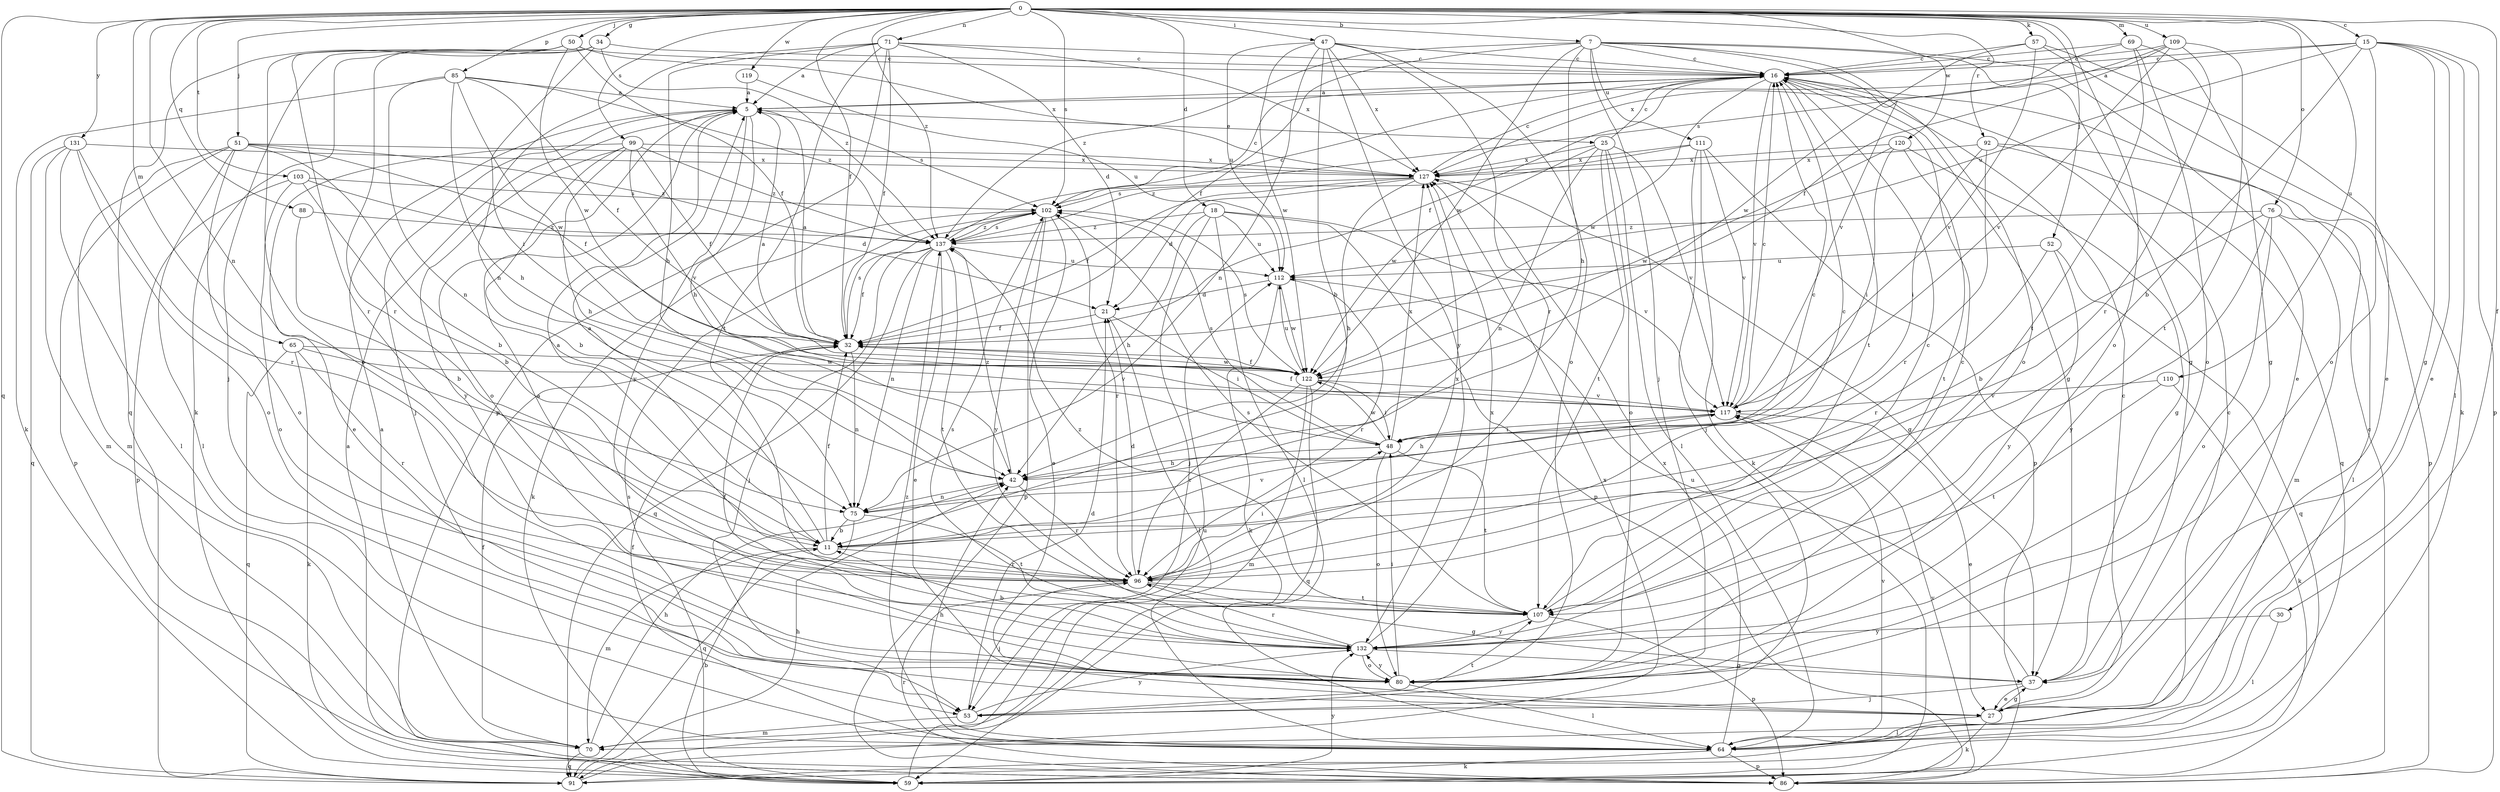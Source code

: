 strict digraph  {
0;
5;
7;
11;
15;
16;
18;
21;
25;
27;
30;
32;
34;
37;
42;
47;
48;
50;
51;
52;
53;
57;
59;
64;
65;
69;
70;
71;
75;
76;
80;
85;
86;
88;
91;
92;
96;
99;
102;
103;
107;
109;
110;
111;
112;
117;
119;
120;
122;
127;
131;
132;
137;
0 -> 7  [label=b];
0 -> 15  [label=c];
0 -> 18  [label=d];
0 -> 30  [label=f];
0 -> 32  [label=f];
0 -> 34  [label=g];
0 -> 47  [label=i];
0 -> 50  [label=j];
0 -> 51  [label=j];
0 -> 52  [label=j];
0 -> 57  [label=k];
0 -> 65  [label=m];
0 -> 69  [label=m];
0 -> 71  [label=n];
0 -> 75  [label=n];
0 -> 76  [label=o];
0 -> 80  [label=o];
0 -> 85  [label=p];
0 -> 88  [label=q];
0 -> 91  [label=q];
0 -> 92  [label=r];
0 -> 99  [label=s];
0 -> 102  [label=s];
0 -> 103  [label=t];
0 -> 109  [label=u];
0 -> 110  [label=u];
0 -> 119  [label=w];
0 -> 120  [label=w];
0 -> 131  [label=y];
0 -> 137  [label=z];
5 -> 25  [label=e];
5 -> 42  [label=h];
5 -> 53  [label=j];
5 -> 80  [label=o];
5 -> 102  [label=s];
5 -> 132  [label=y];
7 -> 16  [label=c];
7 -> 27  [label=e];
7 -> 32  [label=f];
7 -> 37  [label=g];
7 -> 42  [label=h];
7 -> 53  [label=j];
7 -> 80  [label=o];
7 -> 111  [label=u];
7 -> 117  [label=v];
7 -> 122  [label=w];
7 -> 137  [label=z];
11 -> 5  [label=a];
11 -> 16  [label=c];
11 -> 32  [label=f];
11 -> 70  [label=m];
11 -> 96  [label=r];
11 -> 117  [label=v];
15 -> 5  [label=a];
15 -> 11  [label=b];
15 -> 16  [label=c];
15 -> 27  [label=e];
15 -> 37  [label=g];
15 -> 64  [label=l];
15 -> 80  [label=o];
15 -> 86  [label=p];
15 -> 112  [label=u];
16 -> 5  [label=a];
16 -> 32  [label=f];
16 -> 37  [label=g];
16 -> 107  [label=t];
16 -> 117  [label=v];
16 -> 122  [label=w];
18 -> 42  [label=h];
18 -> 53  [label=j];
18 -> 64  [label=l];
18 -> 86  [label=p];
18 -> 112  [label=u];
18 -> 117  [label=v];
18 -> 137  [label=z];
21 -> 32  [label=f];
21 -> 48  [label=i];
21 -> 64  [label=l];
25 -> 16  [label=c];
25 -> 64  [label=l];
25 -> 75  [label=n];
25 -> 80  [label=o];
25 -> 107  [label=t];
25 -> 117  [label=v];
25 -> 122  [label=w];
25 -> 127  [label=x];
27 -> 16  [label=c];
27 -> 37  [label=g];
27 -> 59  [label=k];
27 -> 64  [label=l];
30 -> 64  [label=l];
30 -> 132  [label=y];
32 -> 5  [label=a];
32 -> 75  [label=n];
32 -> 102  [label=s];
32 -> 122  [label=w];
34 -> 16  [label=c];
34 -> 48  [label=i];
34 -> 53  [label=j];
34 -> 59  [label=k];
34 -> 96  [label=r];
34 -> 137  [label=z];
37 -> 27  [label=e];
37 -> 53  [label=j];
37 -> 112  [label=u];
42 -> 75  [label=n];
42 -> 96  [label=r];
42 -> 137  [label=z];
47 -> 11  [label=b];
47 -> 16  [label=c];
47 -> 75  [label=n];
47 -> 80  [label=o];
47 -> 96  [label=r];
47 -> 112  [label=u];
47 -> 122  [label=w];
47 -> 127  [label=x];
47 -> 132  [label=y];
48 -> 42  [label=h];
48 -> 80  [label=o];
48 -> 102  [label=s];
48 -> 107  [label=t];
48 -> 122  [label=w];
48 -> 127  [label=x];
50 -> 16  [label=c];
50 -> 32  [label=f];
50 -> 80  [label=o];
50 -> 91  [label=q];
50 -> 96  [label=r];
50 -> 122  [label=w];
50 -> 127  [label=x];
51 -> 11  [label=b];
51 -> 32  [label=f];
51 -> 64  [label=l];
51 -> 70  [label=m];
51 -> 80  [label=o];
51 -> 86  [label=p];
51 -> 127  [label=x];
51 -> 137  [label=z];
52 -> 91  [label=q];
52 -> 96  [label=r];
52 -> 112  [label=u];
52 -> 132  [label=y];
53 -> 21  [label=d];
53 -> 70  [label=m];
53 -> 107  [label=t];
53 -> 132  [label=y];
57 -> 16  [label=c];
57 -> 27  [label=e];
57 -> 59  [label=k];
57 -> 117  [label=v];
57 -> 122  [label=w];
59 -> 5  [label=a];
59 -> 11  [label=b];
59 -> 102  [label=s];
59 -> 112  [label=u];
59 -> 132  [label=y];
64 -> 16  [label=c];
64 -> 32  [label=f];
64 -> 42  [label=h];
64 -> 59  [label=k];
64 -> 86  [label=p];
64 -> 117  [label=v];
64 -> 127  [label=x];
64 -> 137  [label=z];
65 -> 59  [label=k];
65 -> 91  [label=q];
65 -> 96  [label=r];
65 -> 117  [label=v];
65 -> 122  [label=w];
69 -> 16  [label=c];
69 -> 37  [label=g];
69 -> 80  [label=o];
69 -> 107  [label=t];
69 -> 127  [label=x];
70 -> 5  [label=a];
70 -> 32  [label=f];
70 -> 42  [label=h];
70 -> 91  [label=q];
71 -> 5  [label=a];
71 -> 16  [label=c];
71 -> 21  [label=d];
71 -> 32  [label=f];
71 -> 42  [label=h];
71 -> 75  [label=n];
71 -> 86  [label=p];
71 -> 107  [label=t];
71 -> 127  [label=x];
75 -> 11  [label=b];
75 -> 16  [label=c];
75 -> 91  [label=q];
75 -> 107  [label=t];
76 -> 11  [label=b];
76 -> 64  [label=l];
76 -> 70  [label=m];
76 -> 80  [label=o];
76 -> 132  [label=y];
76 -> 137  [label=z];
80 -> 5  [label=a];
80 -> 48  [label=i];
80 -> 64  [label=l];
80 -> 132  [label=y];
85 -> 5  [label=a];
85 -> 32  [label=f];
85 -> 42  [label=h];
85 -> 59  [label=k];
85 -> 75  [label=n];
85 -> 122  [label=w];
85 -> 137  [label=z];
86 -> 16  [label=c];
86 -> 96  [label=r];
86 -> 117  [label=v];
88 -> 11  [label=b];
88 -> 137  [label=z];
91 -> 42  [label=h];
91 -> 127  [label=x];
92 -> 48  [label=i];
92 -> 86  [label=p];
92 -> 91  [label=q];
92 -> 96  [label=r];
92 -> 127  [label=x];
96 -> 5  [label=a];
96 -> 21  [label=d];
96 -> 37  [label=g];
96 -> 48  [label=i];
96 -> 53  [label=j];
96 -> 107  [label=t];
96 -> 127  [label=x];
99 -> 11  [label=b];
99 -> 27  [label=e];
99 -> 32  [label=f];
99 -> 42  [label=h];
99 -> 117  [label=v];
99 -> 127  [label=x];
99 -> 132  [label=y];
99 -> 137  [label=z];
102 -> 16  [label=c];
102 -> 27  [label=e];
102 -> 59  [label=k];
102 -> 86  [label=p];
102 -> 96  [label=r];
102 -> 132  [label=y];
102 -> 137  [label=z];
103 -> 11  [label=b];
103 -> 21  [label=d];
103 -> 80  [label=o];
103 -> 86  [label=p];
103 -> 102  [label=s];
107 -> 16  [label=c];
107 -> 86  [label=p];
107 -> 102  [label=s];
107 -> 132  [label=y];
107 -> 137  [label=z];
109 -> 16  [label=c];
109 -> 32  [label=f];
109 -> 96  [label=r];
109 -> 102  [label=s];
109 -> 107  [label=t];
109 -> 117  [label=v];
110 -> 59  [label=k];
110 -> 107  [label=t];
110 -> 117  [label=v];
111 -> 53  [label=j];
111 -> 59  [label=k];
111 -> 86  [label=p];
111 -> 117  [label=v];
111 -> 127  [label=x];
111 -> 137  [label=z];
112 -> 21  [label=d];
112 -> 59  [label=k];
112 -> 96  [label=r];
112 -> 122  [label=w];
117 -> 16  [label=c];
117 -> 27  [label=e];
117 -> 32  [label=f];
117 -> 42  [label=h];
117 -> 48  [label=i];
119 -> 5  [label=a];
119 -> 112  [label=u];
120 -> 37  [label=g];
120 -> 48  [label=i];
120 -> 107  [label=t];
120 -> 122  [label=w];
120 -> 127  [label=x];
122 -> 5  [label=a];
122 -> 32  [label=f];
122 -> 48  [label=i];
122 -> 70  [label=m];
122 -> 91  [label=q];
122 -> 96  [label=r];
122 -> 102  [label=s];
122 -> 112  [label=u];
122 -> 117  [label=v];
127 -> 16  [label=c];
127 -> 21  [label=d];
127 -> 32  [label=f];
127 -> 37  [label=g];
127 -> 42  [label=h];
127 -> 102  [label=s];
131 -> 64  [label=l];
131 -> 70  [label=m];
131 -> 80  [label=o];
131 -> 91  [label=q];
131 -> 96  [label=r];
131 -> 127  [label=x];
132 -> 11  [label=b];
132 -> 16  [label=c];
132 -> 32  [label=f];
132 -> 37  [label=g];
132 -> 80  [label=o];
132 -> 96  [label=r];
132 -> 102  [label=s];
132 -> 127  [label=x];
137 -> 16  [label=c];
137 -> 27  [label=e];
137 -> 32  [label=f];
137 -> 53  [label=j];
137 -> 75  [label=n];
137 -> 91  [label=q];
137 -> 102  [label=s];
137 -> 107  [label=t];
137 -> 112  [label=u];
}
